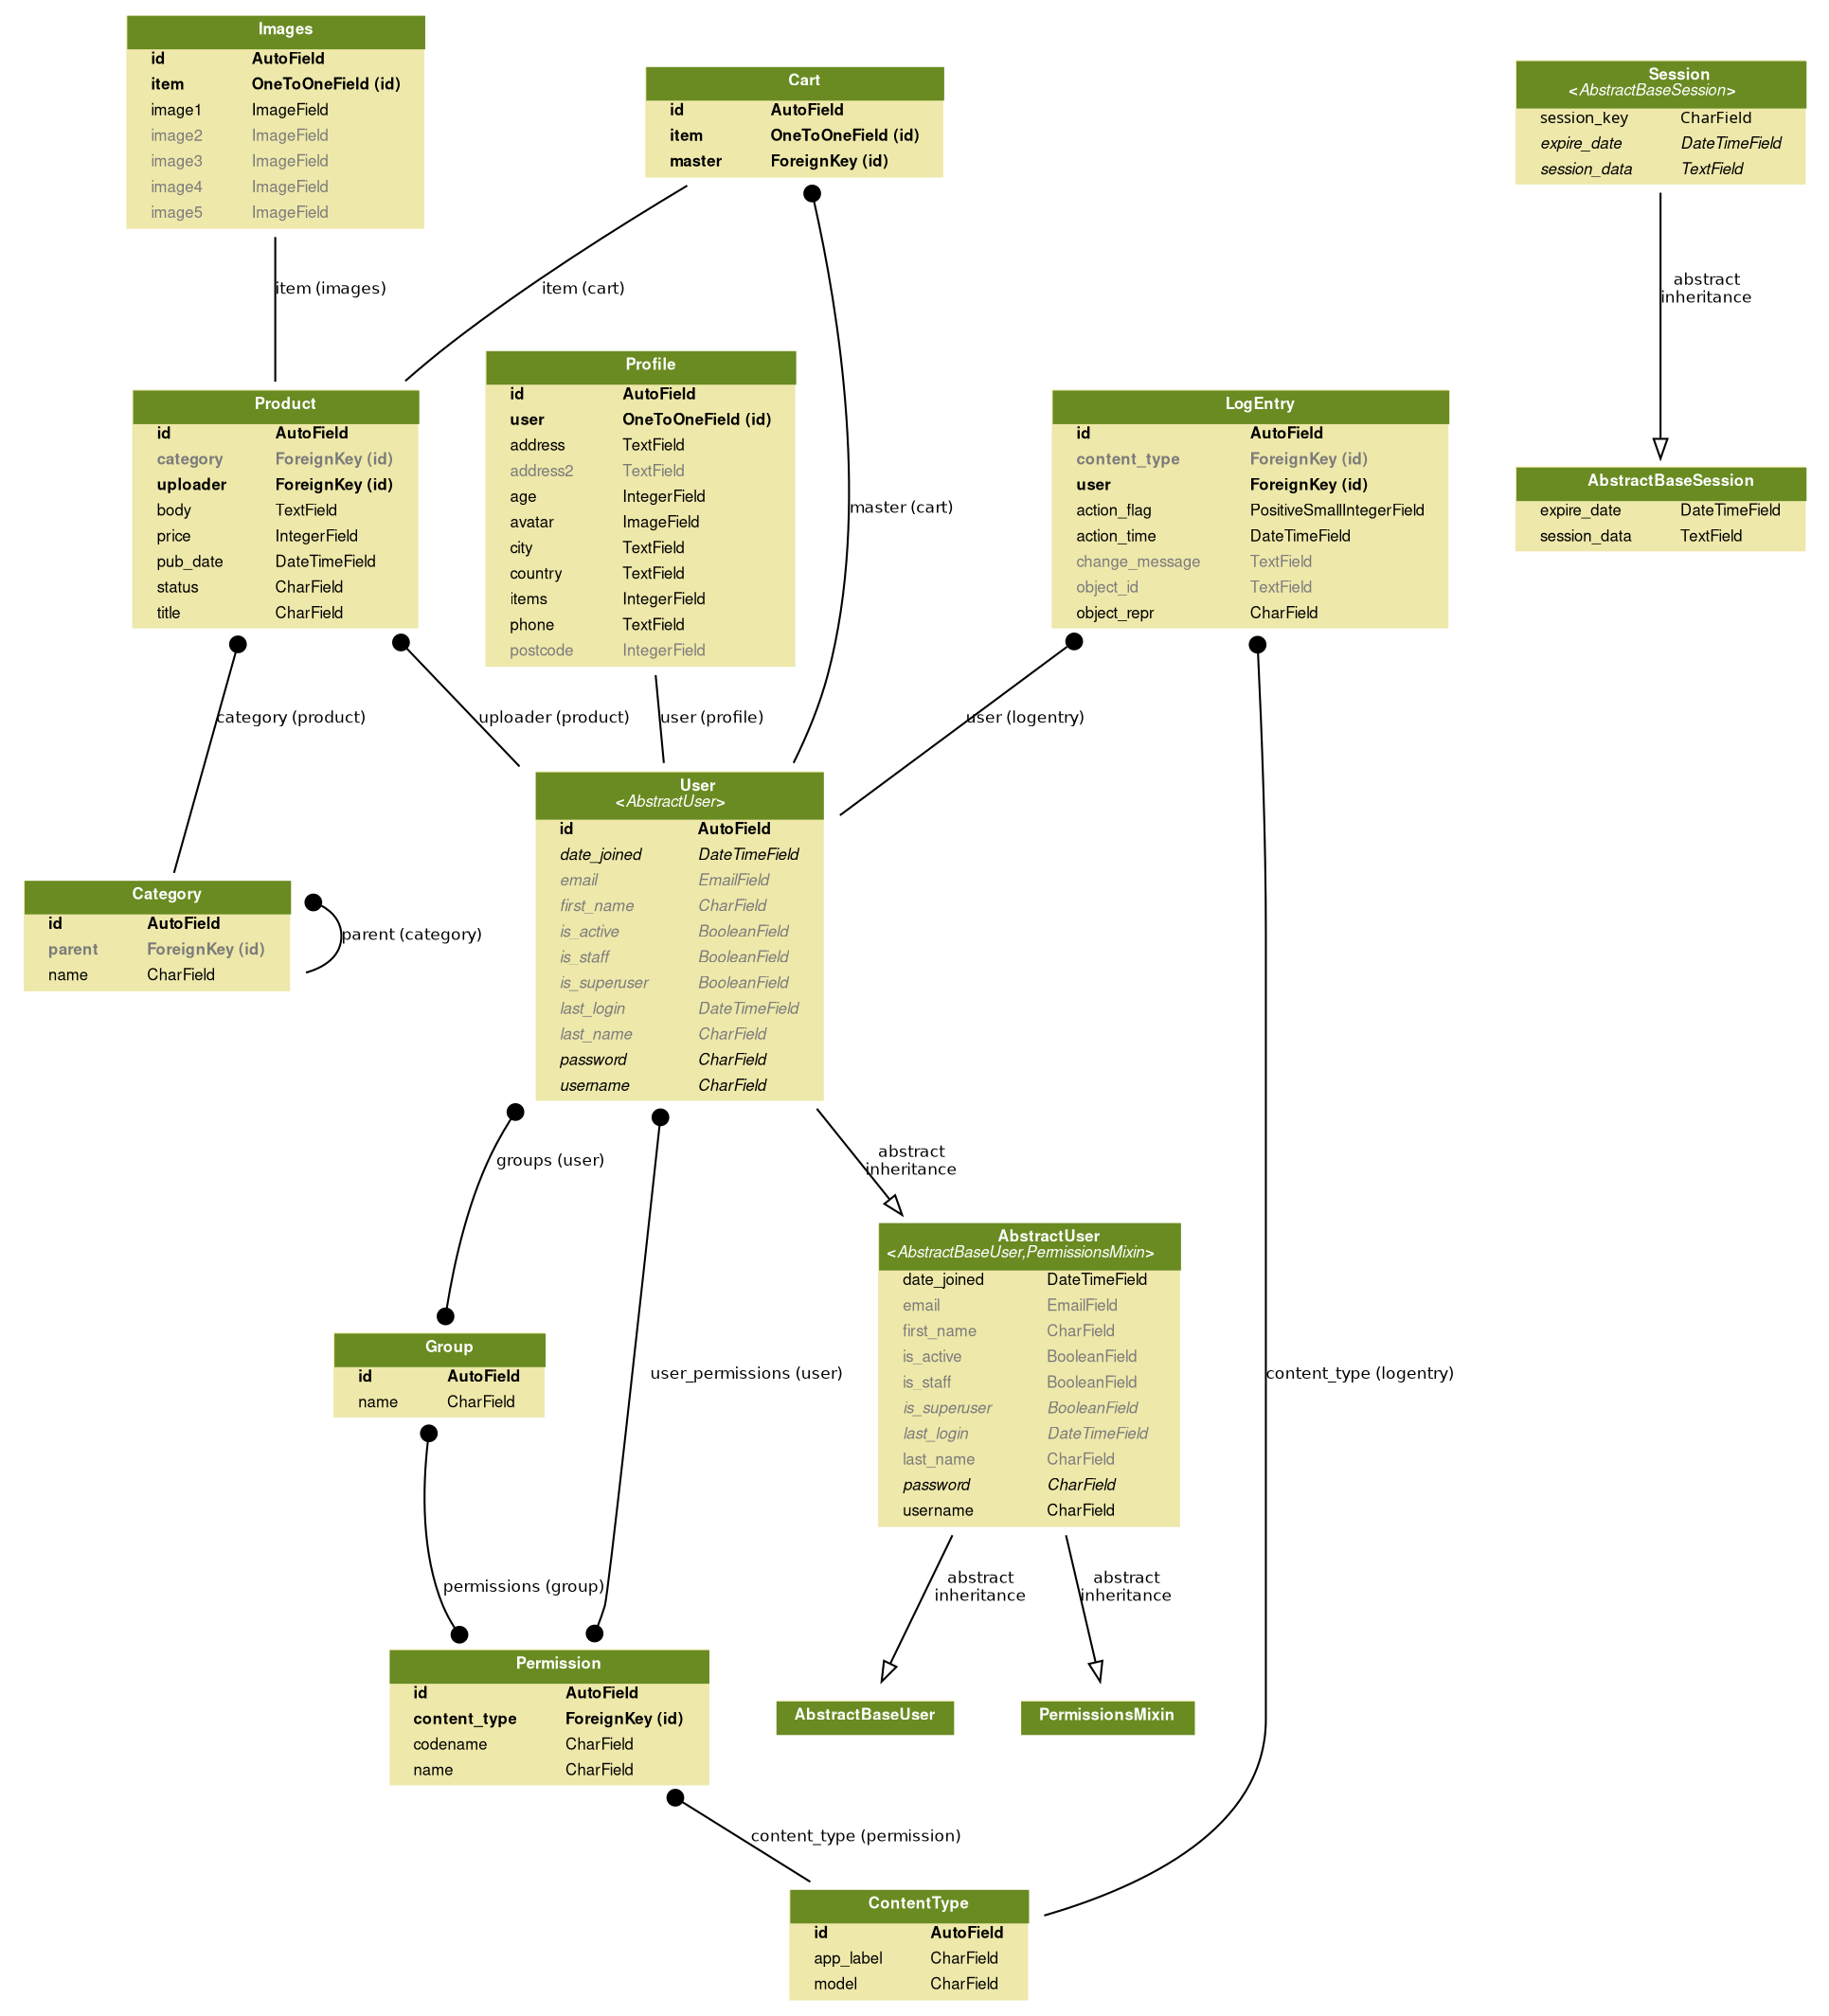 digraph model_graph {
  // Dotfile by Django-Extensions graph_models
  // Created: 2018-07-23 20:30
  // Cli Options: -a

  fontname = "Helvetica"
  fontsize = 8
  splines  = true

  node [
    fontname = "Helvetica"
    fontsize = 8
    shape = "plaintext"
  ]

  edge [
    fontname = "Helvetica"
    fontsize = 8
  ]

  // Labels


  accounts_models_Profile [label=<
    <TABLE BGCOLOR="palegoldenrod" BORDER="0" CELLBORDER="0" CELLSPACING="0">
    <TR><TD COLSPAN="2" CELLPADDING="4" ALIGN="CENTER" BGCOLOR="olivedrab4">
    <FONT FACE="Helvetica Bold" COLOR="white">
    Profile
    </FONT></TD></TR>
  
    <TR><TD ALIGN="LEFT" BORDER="0">
    <FONT FACE="Helvetica Bold">id</FONT>
    </TD><TD ALIGN="LEFT">
    <FONT FACE="Helvetica Bold">AutoField</FONT>
    </TD></TR>
  
    <TR><TD ALIGN="LEFT" BORDER="0">
    <FONT FACE="Helvetica Bold">user</FONT>
    </TD><TD ALIGN="LEFT">
    <FONT FACE="Helvetica Bold">OneToOneField (id)</FONT>
    </TD></TR>
  
    <TR><TD ALIGN="LEFT" BORDER="0">
    <FONT FACE="Helvetica ">address</FONT>
    </TD><TD ALIGN="LEFT">
    <FONT FACE="Helvetica ">TextField</FONT>
    </TD></TR>
  
    <TR><TD ALIGN="LEFT" BORDER="0">
    <FONT COLOR="#7B7B7B" FACE="Helvetica ">address2</FONT>
    </TD><TD ALIGN="LEFT">
    <FONT COLOR="#7B7B7B" FACE="Helvetica ">TextField</FONT>
    </TD></TR>
  
    <TR><TD ALIGN="LEFT" BORDER="0">
    <FONT FACE="Helvetica ">age</FONT>
    </TD><TD ALIGN="LEFT">
    <FONT FACE="Helvetica ">IntegerField</FONT>
    </TD></TR>
  
    <TR><TD ALIGN="LEFT" BORDER="0">
    <FONT FACE="Helvetica ">avatar</FONT>
    </TD><TD ALIGN="LEFT">
    <FONT FACE="Helvetica ">ImageField</FONT>
    </TD></TR>
  
    <TR><TD ALIGN="LEFT" BORDER="0">
    <FONT FACE="Helvetica ">city</FONT>
    </TD><TD ALIGN="LEFT">
    <FONT FACE="Helvetica ">TextField</FONT>
    </TD></TR>
  
    <TR><TD ALIGN="LEFT" BORDER="0">
    <FONT FACE="Helvetica ">country</FONT>
    </TD><TD ALIGN="LEFT">
    <FONT FACE="Helvetica ">TextField</FONT>
    </TD></TR>
  
    <TR><TD ALIGN="LEFT" BORDER="0">
    <FONT FACE="Helvetica ">items</FONT>
    </TD><TD ALIGN="LEFT">
    <FONT FACE="Helvetica ">IntegerField</FONT>
    </TD></TR>
  
    <TR><TD ALIGN="LEFT" BORDER="0">
    <FONT FACE="Helvetica ">phone</FONT>
    </TD><TD ALIGN="LEFT">
    <FONT FACE="Helvetica ">TextField</FONT>
    </TD></TR>
  
    <TR><TD ALIGN="LEFT" BORDER="0">
    <FONT COLOR="#7B7B7B" FACE="Helvetica ">postcode</FONT>
    </TD><TD ALIGN="LEFT">
    <FONT COLOR="#7B7B7B" FACE="Helvetica ">IntegerField</FONT>
    </TD></TR>
  
    </TABLE>
    >]




  products_models_Category [label=<
    <TABLE BGCOLOR="palegoldenrod" BORDER="0" CELLBORDER="0" CELLSPACING="0">
    <TR><TD COLSPAN="2" CELLPADDING="4" ALIGN="CENTER" BGCOLOR="olivedrab4">
    <FONT FACE="Helvetica Bold" COLOR="white">
    Category
    </FONT></TD></TR>
  
    <TR><TD ALIGN="LEFT" BORDER="0">
    <FONT FACE="Helvetica Bold">id</FONT>
    </TD><TD ALIGN="LEFT">
    <FONT FACE="Helvetica Bold">AutoField</FONT>
    </TD></TR>
  
    <TR><TD ALIGN="LEFT" BORDER="0">
    <FONT COLOR="#7B7B7B" FACE="Helvetica Bold">parent</FONT>
    </TD><TD ALIGN="LEFT">
    <FONT COLOR="#7B7B7B" FACE="Helvetica Bold">ForeignKey (id)</FONT>
    </TD></TR>
  
    <TR><TD ALIGN="LEFT" BORDER="0">
    <FONT FACE="Helvetica ">name</FONT>
    </TD><TD ALIGN="LEFT">
    <FONT FACE="Helvetica ">CharField</FONT>
    </TD></TR>
  
    </TABLE>
    >]

  products_models_Product [label=<
    <TABLE BGCOLOR="palegoldenrod" BORDER="0" CELLBORDER="0" CELLSPACING="0">
    <TR><TD COLSPAN="2" CELLPADDING="4" ALIGN="CENTER" BGCOLOR="olivedrab4">
    <FONT FACE="Helvetica Bold" COLOR="white">
    Product
    </FONT></TD></TR>
  
    <TR><TD ALIGN="LEFT" BORDER="0">
    <FONT FACE="Helvetica Bold">id</FONT>
    </TD><TD ALIGN="LEFT">
    <FONT FACE="Helvetica Bold">AutoField</FONT>
    </TD></TR>
  
    <TR><TD ALIGN="LEFT" BORDER="0">
    <FONT COLOR="#7B7B7B" FACE="Helvetica Bold">category</FONT>
    </TD><TD ALIGN="LEFT">
    <FONT COLOR="#7B7B7B" FACE="Helvetica Bold">ForeignKey (id)</FONT>
    </TD></TR>
  
    <TR><TD ALIGN="LEFT" BORDER="0">
    <FONT FACE="Helvetica Bold">uploader</FONT>
    </TD><TD ALIGN="LEFT">
    <FONT FACE="Helvetica Bold">ForeignKey (id)</FONT>
    </TD></TR>
  
    <TR><TD ALIGN="LEFT" BORDER="0">
    <FONT FACE="Helvetica ">body</FONT>
    </TD><TD ALIGN="LEFT">
    <FONT FACE="Helvetica ">TextField</FONT>
    </TD></TR>
  
    <TR><TD ALIGN="LEFT" BORDER="0">
    <FONT FACE="Helvetica ">price</FONT>
    </TD><TD ALIGN="LEFT">
    <FONT FACE="Helvetica ">IntegerField</FONT>
    </TD></TR>
  
    <TR><TD ALIGN="LEFT" BORDER="0">
    <FONT FACE="Helvetica ">pub_date</FONT>
    </TD><TD ALIGN="LEFT">
    <FONT FACE="Helvetica ">DateTimeField</FONT>
    </TD></TR>
  
    <TR><TD ALIGN="LEFT" BORDER="0">
    <FONT FACE="Helvetica ">status</FONT>
    </TD><TD ALIGN="LEFT">
    <FONT FACE="Helvetica ">CharField</FONT>
    </TD></TR>
  
    <TR><TD ALIGN="LEFT" BORDER="0">
    <FONT FACE="Helvetica ">title</FONT>
    </TD><TD ALIGN="LEFT">
    <FONT FACE="Helvetica ">CharField</FONT>
    </TD></TR>
  
    </TABLE>
    >]

  products_models_Images [label=<
    <TABLE BGCOLOR="palegoldenrod" BORDER="0" CELLBORDER="0" CELLSPACING="0">
    <TR><TD COLSPAN="2" CELLPADDING="4" ALIGN="CENTER" BGCOLOR="olivedrab4">
    <FONT FACE="Helvetica Bold" COLOR="white">
    Images
    </FONT></TD></TR>
  
    <TR><TD ALIGN="LEFT" BORDER="0">
    <FONT FACE="Helvetica Bold">id</FONT>
    </TD><TD ALIGN="LEFT">
    <FONT FACE="Helvetica Bold">AutoField</FONT>
    </TD></TR>
  
    <TR><TD ALIGN="LEFT" BORDER="0">
    <FONT FACE="Helvetica Bold">item</FONT>
    </TD><TD ALIGN="LEFT">
    <FONT FACE="Helvetica Bold">OneToOneField (id)</FONT>
    </TD></TR>
  
    <TR><TD ALIGN="LEFT" BORDER="0">
    <FONT FACE="Helvetica ">image1</FONT>
    </TD><TD ALIGN="LEFT">
    <FONT FACE="Helvetica ">ImageField</FONT>
    </TD></TR>
  
    <TR><TD ALIGN="LEFT" BORDER="0">
    <FONT COLOR="#7B7B7B" FACE="Helvetica ">image2</FONT>
    </TD><TD ALIGN="LEFT">
    <FONT COLOR="#7B7B7B" FACE="Helvetica ">ImageField</FONT>
    </TD></TR>
  
    <TR><TD ALIGN="LEFT" BORDER="0">
    <FONT COLOR="#7B7B7B" FACE="Helvetica ">image3</FONT>
    </TD><TD ALIGN="LEFT">
    <FONT COLOR="#7B7B7B" FACE="Helvetica ">ImageField</FONT>
    </TD></TR>
  
    <TR><TD ALIGN="LEFT" BORDER="0">
    <FONT COLOR="#7B7B7B" FACE="Helvetica ">image4</FONT>
    </TD><TD ALIGN="LEFT">
    <FONT COLOR="#7B7B7B" FACE="Helvetica ">ImageField</FONT>
    </TD></TR>
  
    <TR><TD ALIGN="LEFT" BORDER="0">
    <FONT COLOR="#7B7B7B" FACE="Helvetica ">image5</FONT>
    </TD><TD ALIGN="LEFT">
    <FONT COLOR="#7B7B7B" FACE="Helvetica ">ImageField</FONT>
    </TD></TR>
  
    </TABLE>
    >]

  products_models_Cart [label=<
    <TABLE BGCOLOR="palegoldenrod" BORDER="0" CELLBORDER="0" CELLSPACING="0">
    <TR><TD COLSPAN="2" CELLPADDING="4" ALIGN="CENTER" BGCOLOR="olivedrab4">
    <FONT FACE="Helvetica Bold" COLOR="white">
    Cart
    </FONT></TD></TR>
  
    <TR><TD ALIGN="LEFT" BORDER="0">
    <FONT FACE="Helvetica Bold">id</FONT>
    </TD><TD ALIGN="LEFT">
    <FONT FACE="Helvetica Bold">AutoField</FONT>
    </TD></TR>
  
    <TR><TD ALIGN="LEFT" BORDER="0">
    <FONT FACE="Helvetica Bold">item</FONT>
    </TD><TD ALIGN="LEFT">
    <FONT FACE="Helvetica Bold">OneToOneField (id)</FONT>
    </TD></TR>
  
    <TR><TD ALIGN="LEFT" BORDER="0">
    <FONT FACE="Helvetica Bold">master</FONT>
    </TD><TD ALIGN="LEFT">
    <FONT FACE="Helvetica Bold">ForeignKey (id)</FONT>
    </TD></TR>
  
    </TABLE>
    >]




  django_contrib_admin_models_LogEntry [label=<
    <TABLE BGCOLOR="palegoldenrod" BORDER="0" CELLBORDER="0" CELLSPACING="0">
    <TR><TD COLSPAN="2" CELLPADDING="4" ALIGN="CENTER" BGCOLOR="olivedrab4">
    <FONT FACE="Helvetica Bold" COLOR="white">
    LogEntry
    </FONT></TD></TR>
  
    <TR><TD ALIGN="LEFT" BORDER="0">
    <FONT FACE="Helvetica Bold">id</FONT>
    </TD><TD ALIGN="LEFT">
    <FONT FACE="Helvetica Bold">AutoField</FONT>
    </TD></TR>
  
    <TR><TD ALIGN="LEFT" BORDER="0">
    <FONT COLOR="#7B7B7B" FACE="Helvetica Bold">content_type</FONT>
    </TD><TD ALIGN="LEFT">
    <FONT COLOR="#7B7B7B" FACE="Helvetica Bold">ForeignKey (id)</FONT>
    </TD></TR>
  
    <TR><TD ALIGN="LEFT" BORDER="0">
    <FONT FACE="Helvetica Bold">user</FONT>
    </TD><TD ALIGN="LEFT">
    <FONT FACE="Helvetica Bold">ForeignKey (id)</FONT>
    </TD></TR>
  
    <TR><TD ALIGN="LEFT" BORDER="0">
    <FONT FACE="Helvetica ">action_flag</FONT>
    </TD><TD ALIGN="LEFT">
    <FONT FACE="Helvetica ">PositiveSmallIntegerField</FONT>
    </TD></TR>
  
    <TR><TD ALIGN="LEFT" BORDER="0">
    <FONT FACE="Helvetica ">action_time</FONT>
    </TD><TD ALIGN="LEFT">
    <FONT FACE="Helvetica ">DateTimeField</FONT>
    </TD></TR>
  
    <TR><TD ALIGN="LEFT" BORDER="0">
    <FONT COLOR="#7B7B7B" FACE="Helvetica ">change_message</FONT>
    </TD><TD ALIGN="LEFT">
    <FONT COLOR="#7B7B7B" FACE="Helvetica ">TextField</FONT>
    </TD></TR>
  
    <TR><TD ALIGN="LEFT" BORDER="0">
    <FONT COLOR="#7B7B7B" FACE="Helvetica ">object_id</FONT>
    </TD><TD ALIGN="LEFT">
    <FONT COLOR="#7B7B7B" FACE="Helvetica ">TextField</FONT>
    </TD></TR>
  
    <TR><TD ALIGN="LEFT" BORDER="0">
    <FONT FACE="Helvetica ">object_repr</FONT>
    </TD><TD ALIGN="LEFT">
    <FONT FACE="Helvetica ">CharField</FONT>
    </TD></TR>
  
    </TABLE>
    >]




  django_contrib_auth_models_AbstractUser [label=<
    <TABLE BGCOLOR="palegoldenrod" BORDER="0" CELLBORDER="0" CELLSPACING="0">
    <TR><TD COLSPAN="2" CELLPADDING="4" ALIGN="CENTER" BGCOLOR="olivedrab4">
    <FONT FACE="Helvetica Bold" COLOR="white">
    AbstractUser<BR/>&lt;<FONT FACE="Helvetica Italic">AbstractBaseUser,PermissionsMixin</FONT>&gt;
    </FONT></TD></TR>
  
    <TR><TD ALIGN="LEFT" BORDER="0">
    <FONT FACE="Helvetica ">date_joined</FONT>
    </TD><TD ALIGN="LEFT">
    <FONT FACE="Helvetica ">DateTimeField</FONT>
    </TD></TR>
  
    <TR><TD ALIGN="LEFT" BORDER="0">
    <FONT COLOR="#7B7B7B" FACE="Helvetica ">email</FONT>
    </TD><TD ALIGN="LEFT">
    <FONT COLOR="#7B7B7B" FACE="Helvetica ">EmailField</FONT>
    </TD></TR>
  
    <TR><TD ALIGN="LEFT" BORDER="0">
    <FONT COLOR="#7B7B7B" FACE="Helvetica ">first_name</FONT>
    </TD><TD ALIGN="LEFT">
    <FONT COLOR="#7B7B7B" FACE="Helvetica ">CharField</FONT>
    </TD></TR>
  
    <TR><TD ALIGN="LEFT" BORDER="0">
    <FONT COLOR="#7B7B7B" FACE="Helvetica ">is_active</FONT>
    </TD><TD ALIGN="LEFT">
    <FONT COLOR="#7B7B7B" FACE="Helvetica ">BooleanField</FONT>
    </TD></TR>
  
    <TR><TD ALIGN="LEFT" BORDER="0">
    <FONT COLOR="#7B7B7B" FACE="Helvetica ">is_staff</FONT>
    </TD><TD ALIGN="LEFT">
    <FONT COLOR="#7B7B7B" FACE="Helvetica ">BooleanField</FONT>
    </TD></TR>
  
    <TR><TD ALIGN="LEFT" BORDER="0">
    <FONT COLOR="#7B7B7B" FACE="Helvetica Italic">is_superuser</FONT>
    </TD><TD ALIGN="LEFT">
    <FONT COLOR="#7B7B7B" FACE="Helvetica Italic">BooleanField</FONT>
    </TD></TR>
  
    <TR><TD ALIGN="LEFT" BORDER="0">
    <FONT COLOR="#7B7B7B" FACE="Helvetica Italic">last_login</FONT>
    </TD><TD ALIGN="LEFT">
    <FONT COLOR="#7B7B7B" FACE="Helvetica Italic">DateTimeField</FONT>
    </TD></TR>
  
    <TR><TD ALIGN="LEFT" BORDER="0">
    <FONT COLOR="#7B7B7B" FACE="Helvetica ">last_name</FONT>
    </TD><TD ALIGN="LEFT">
    <FONT COLOR="#7B7B7B" FACE="Helvetica ">CharField</FONT>
    </TD></TR>
  
    <TR><TD ALIGN="LEFT" BORDER="0">
    <FONT FACE="Helvetica Italic">password</FONT>
    </TD><TD ALIGN="LEFT">
    <FONT FACE="Helvetica Italic">CharField</FONT>
    </TD></TR>
  
    <TR><TD ALIGN="LEFT" BORDER="0">
    <FONT FACE="Helvetica ">username</FONT>
    </TD><TD ALIGN="LEFT">
    <FONT FACE="Helvetica ">CharField</FONT>
    </TD></TR>
  
    </TABLE>
    >]

  django_contrib_auth_models_Permission [label=<
    <TABLE BGCOLOR="palegoldenrod" BORDER="0" CELLBORDER="0" CELLSPACING="0">
    <TR><TD COLSPAN="2" CELLPADDING="4" ALIGN="CENTER" BGCOLOR="olivedrab4">
    <FONT FACE="Helvetica Bold" COLOR="white">
    Permission
    </FONT></TD></TR>
  
    <TR><TD ALIGN="LEFT" BORDER="0">
    <FONT FACE="Helvetica Bold">id</FONT>
    </TD><TD ALIGN="LEFT">
    <FONT FACE="Helvetica Bold">AutoField</FONT>
    </TD></TR>
  
    <TR><TD ALIGN="LEFT" BORDER="0">
    <FONT FACE="Helvetica Bold">content_type</FONT>
    </TD><TD ALIGN="LEFT">
    <FONT FACE="Helvetica Bold">ForeignKey (id)</FONT>
    </TD></TR>
  
    <TR><TD ALIGN="LEFT" BORDER="0">
    <FONT FACE="Helvetica ">codename</FONT>
    </TD><TD ALIGN="LEFT">
    <FONT FACE="Helvetica ">CharField</FONT>
    </TD></TR>
  
    <TR><TD ALIGN="LEFT" BORDER="0">
    <FONT FACE="Helvetica ">name</FONT>
    </TD><TD ALIGN="LEFT">
    <FONT FACE="Helvetica ">CharField</FONT>
    </TD></TR>
  
    </TABLE>
    >]

  django_contrib_auth_models_Group [label=<
    <TABLE BGCOLOR="palegoldenrod" BORDER="0" CELLBORDER="0" CELLSPACING="0">
    <TR><TD COLSPAN="2" CELLPADDING="4" ALIGN="CENTER" BGCOLOR="olivedrab4">
    <FONT FACE="Helvetica Bold" COLOR="white">
    Group
    </FONT></TD></TR>
  
    <TR><TD ALIGN="LEFT" BORDER="0">
    <FONT FACE="Helvetica Bold">id</FONT>
    </TD><TD ALIGN="LEFT">
    <FONT FACE="Helvetica Bold">AutoField</FONT>
    </TD></TR>
  
    <TR><TD ALIGN="LEFT" BORDER="0">
    <FONT FACE="Helvetica ">name</FONT>
    </TD><TD ALIGN="LEFT">
    <FONT FACE="Helvetica ">CharField</FONT>
    </TD></TR>
  
    </TABLE>
    >]

  django_contrib_auth_models_User [label=<
    <TABLE BGCOLOR="palegoldenrod" BORDER="0" CELLBORDER="0" CELLSPACING="0">
    <TR><TD COLSPAN="2" CELLPADDING="4" ALIGN="CENTER" BGCOLOR="olivedrab4">
    <FONT FACE="Helvetica Bold" COLOR="white">
    User<BR/>&lt;<FONT FACE="Helvetica Italic">AbstractUser</FONT>&gt;
    </FONT></TD></TR>
  
    <TR><TD ALIGN="LEFT" BORDER="0">
    <FONT FACE="Helvetica Bold">id</FONT>
    </TD><TD ALIGN="LEFT">
    <FONT FACE="Helvetica Bold">AutoField</FONT>
    </TD></TR>
  
    <TR><TD ALIGN="LEFT" BORDER="0">
    <FONT FACE="Helvetica Italic">date_joined</FONT>
    </TD><TD ALIGN="LEFT">
    <FONT FACE="Helvetica Italic">DateTimeField</FONT>
    </TD></TR>
  
    <TR><TD ALIGN="LEFT" BORDER="0">
    <FONT COLOR="#7B7B7B" FACE="Helvetica Italic">email</FONT>
    </TD><TD ALIGN="LEFT">
    <FONT COLOR="#7B7B7B" FACE="Helvetica Italic">EmailField</FONT>
    </TD></TR>
  
    <TR><TD ALIGN="LEFT" BORDER="0">
    <FONT COLOR="#7B7B7B" FACE="Helvetica Italic">first_name</FONT>
    </TD><TD ALIGN="LEFT">
    <FONT COLOR="#7B7B7B" FACE="Helvetica Italic">CharField</FONT>
    </TD></TR>
  
    <TR><TD ALIGN="LEFT" BORDER="0">
    <FONT COLOR="#7B7B7B" FACE="Helvetica Italic">is_active</FONT>
    </TD><TD ALIGN="LEFT">
    <FONT COLOR="#7B7B7B" FACE="Helvetica Italic">BooleanField</FONT>
    </TD></TR>
  
    <TR><TD ALIGN="LEFT" BORDER="0">
    <FONT COLOR="#7B7B7B" FACE="Helvetica Italic">is_staff</FONT>
    </TD><TD ALIGN="LEFT">
    <FONT COLOR="#7B7B7B" FACE="Helvetica Italic">BooleanField</FONT>
    </TD></TR>
  
    <TR><TD ALIGN="LEFT" BORDER="0">
    <FONT COLOR="#7B7B7B" FACE="Helvetica Italic">is_superuser</FONT>
    </TD><TD ALIGN="LEFT">
    <FONT COLOR="#7B7B7B" FACE="Helvetica Italic">BooleanField</FONT>
    </TD></TR>
  
    <TR><TD ALIGN="LEFT" BORDER="0">
    <FONT COLOR="#7B7B7B" FACE="Helvetica Italic">last_login</FONT>
    </TD><TD ALIGN="LEFT">
    <FONT COLOR="#7B7B7B" FACE="Helvetica Italic">DateTimeField</FONT>
    </TD></TR>
  
    <TR><TD ALIGN="LEFT" BORDER="0">
    <FONT COLOR="#7B7B7B" FACE="Helvetica Italic">last_name</FONT>
    </TD><TD ALIGN="LEFT">
    <FONT COLOR="#7B7B7B" FACE="Helvetica Italic">CharField</FONT>
    </TD></TR>
  
    <TR><TD ALIGN="LEFT" BORDER="0">
    <FONT FACE="Helvetica Italic">password</FONT>
    </TD><TD ALIGN="LEFT">
    <FONT FACE="Helvetica Italic">CharField</FONT>
    </TD></TR>
  
    <TR><TD ALIGN="LEFT" BORDER="0">
    <FONT FACE="Helvetica Italic">username</FONT>
    </TD><TD ALIGN="LEFT">
    <FONT FACE="Helvetica Italic">CharField</FONT>
    </TD></TR>
  
    </TABLE>
    >]




  django_contrib_contenttypes_models_ContentType [label=<
    <TABLE BGCOLOR="palegoldenrod" BORDER="0" CELLBORDER="0" CELLSPACING="0">
    <TR><TD COLSPAN="2" CELLPADDING="4" ALIGN="CENTER" BGCOLOR="olivedrab4">
    <FONT FACE="Helvetica Bold" COLOR="white">
    ContentType
    </FONT></TD></TR>
  
    <TR><TD ALIGN="LEFT" BORDER="0">
    <FONT FACE="Helvetica Bold">id</FONT>
    </TD><TD ALIGN="LEFT">
    <FONT FACE="Helvetica Bold">AutoField</FONT>
    </TD></TR>
  
    <TR><TD ALIGN="LEFT" BORDER="0">
    <FONT FACE="Helvetica ">app_label</FONT>
    </TD><TD ALIGN="LEFT">
    <FONT FACE="Helvetica ">CharField</FONT>
    </TD></TR>
  
    <TR><TD ALIGN="LEFT" BORDER="0">
    <FONT FACE="Helvetica ">model</FONT>
    </TD><TD ALIGN="LEFT">
    <FONT FACE="Helvetica ">CharField</FONT>
    </TD></TR>
  
    </TABLE>
    >]




  django_contrib_sessions_base_session_AbstractBaseSession [label=<
    <TABLE BGCOLOR="palegoldenrod" BORDER="0" CELLBORDER="0" CELLSPACING="0">
    <TR><TD COLSPAN="2" CELLPADDING="4" ALIGN="CENTER" BGCOLOR="olivedrab4">
    <FONT FACE="Helvetica Bold" COLOR="white">
    AbstractBaseSession
    </FONT></TD></TR>
  
    <TR><TD ALIGN="LEFT" BORDER="0">
    <FONT FACE="Helvetica ">expire_date</FONT>
    </TD><TD ALIGN="LEFT">
    <FONT FACE="Helvetica ">DateTimeField</FONT>
    </TD></TR>
  
    <TR><TD ALIGN="LEFT" BORDER="0">
    <FONT FACE="Helvetica ">session_data</FONT>
    </TD><TD ALIGN="LEFT">
    <FONT FACE="Helvetica ">TextField</FONT>
    </TD></TR>
  
    </TABLE>
    >]

  django_contrib_sessions_models_Session [label=<
    <TABLE BGCOLOR="palegoldenrod" BORDER="0" CELLBORDER="0" CELLSPACING="0">
    <TR><TD COLSPAN="2" CELLPADDING="4" ALIGN="CENTER" BGCOLOR="olivedrab4">
    <FONT FACE="Helvetica Bold" COLOR="white">
    Session<BR/>&lt;<FONT FACE="Helvetica Italic">AbstractBaseSession</FONT>&gt;
    </FONT></TD></TR>
  
    <TR><TD ALIGN="LEFT" BORDER="0">
    <FONT FACE="Helvetica ItalicBold">session_key</FONT>
    </TD><TD ALIGN="LEFT">
    <FONT FACE="Helvetica ItalicBold">CharField</FONT>
    </TD></TR>
  
    <TR><TD ALIGN="LEFT" BORDER="0">
    <FONT FACE="Helvetica Italic">expire_date</FONT>
    </TD><TD ALIGN="LEFT">
    <FONT FACE="Helvetica Italic">DateTimeField</FONT>
    </TD></TR>
  
    <TR><TD ALIGN="LEFT" BORDER="0">
    <FONT FACE="Helvetica Italic">session_data</FONT>
    </TD><TD ALIGN="LEFT">
    <FONT FACE="Helvetica Italic">TextField</FONT>
    </TD></TR>
  
    </TABLE>
    >]




  // Relations

  accounts_models_Profile -> django_contrib_auth_models_User
  [label="user (profile)"] [arrowhead=none, arrowtail=none, dir=both];


  products_models_Category -> products_models_Category
  [label="parent (category)"] [arrowhead=none, arrowtail=dot, dir=both];

  products_models_Product -> django_contrib_auth_models_User
  [label="uploader (product)"] [arrowhead=none, arrowtail=dot, dir=both];

  products_models_Product -> products_models_Category
  [label="category (product)"] [arrowhead=none, arrowtail=dot, dir=both];

  products_models_Images -> products_models_Product
  [label="item (images)"] [arrowhead=none, arrowtail=none, dir=both];

  products_models_Cart -> django_contrib_auth_models_User
  [label="master (cart)"] [arrowhead=none, arrowtail=dot, dir=both];

  products_models_Cart -> products_models_Product
  [label="item (cart)"] [arrowhead=none, arrowtail=none, dir=both];


  django_contrib_admin_models_LogEntry -> django_contrib_auth_models_User
  [label="user (logentry)"] [arrowhead=none, arrowtail=dot, dir=both];

  django_contrib_admin_models_LogEntry -> django_contrib_contenttypes_models_ContentType
  [label="content_type (logentry)"] [arrowhead=none, arrowtail=dot, dir=both];

  django_contrib_auth_base_user_AbstractBaseUser [label=<
  <TABLE BGCOLOR="palegoldenrod" BORDER="0" CELLBORDER="0" CELLSPACING="0">
  <TR><TD COLSPAN="2" CELLPADDING="4" ALIGN="CENTER" BGCOLOR="olivedrab4">
  <FONT FACE="Helvetica Bold" COLOR="white">AbstractBaseUser</FONT>
  </TD></TR>
  </TABLE>
  >]
  django_contrib_auth_models_AbstractUser -> django_contrib_auth_base_user_AbstractBaseUser
  [label="abstract\ninheritance"] [arrowhead=empty, arrowtail=none, dir=both];
  django_contrib_auth_models_PermissionsMixin [label=<
  <TABLE BGCOLOR="palegoldenrod" BORDER="0" CELLBORDER="0" CELLSPACING="0">
  <TR><TD COLSPAN="2" CELLPADDING="4" ALIGN="CENTER" BGCOLOR="olivedrab4">
  <FONT FACE="Helvetica Bold" COLOR="white">PermissionsMixin</FONT>
  </TD></TR>
  </TABLE>
  >]
  django_contrib_auth_models_AbstractUser -> django_contrib_auth_models_PermissionsMixin
  [label="abstract\ninheritance"] [arrowhead=empty, arrowtail=none, dir=both];

  django_contrib_auth_models_Permission -> django_contrib_contenttypes_models_ContentType
  [label="content_type (permission)"] [arrowhead=none, arrowtail=dot, dir=both];

  django_contrib_auth_models_Group -> django_contrib_auth_models_Permission
  [label="permissions (group)"] [arrowhead=dot arrowtail=dot, dir=both];

  django_contrib_auth_models_User -> django_contrib_auth_models_Group
  [label="groups (user)"] [arrowhead=dot arrowtail=dot, dir=both];

  django_contrib_auth_models_User -> django_contrib_auth_models_Permission
  [label="user_permissions (user)"] [arrowhead=dot arrowtail=dot, dir=both];

  django_contrib_auth_models_User -> django_contrib_auth_models_AbstractUser
  [label="abstract\ninheritance"] [arrowhead=empty, arrowtail=none, dir=both];



  django_contrib_sessions_models_Session -> django_contrib_sessions_base_session_AbstractBaseSession
  [label="abstract\ninheritance"] [arrowhead=empty, arrowtail=none, dir=both];


}


